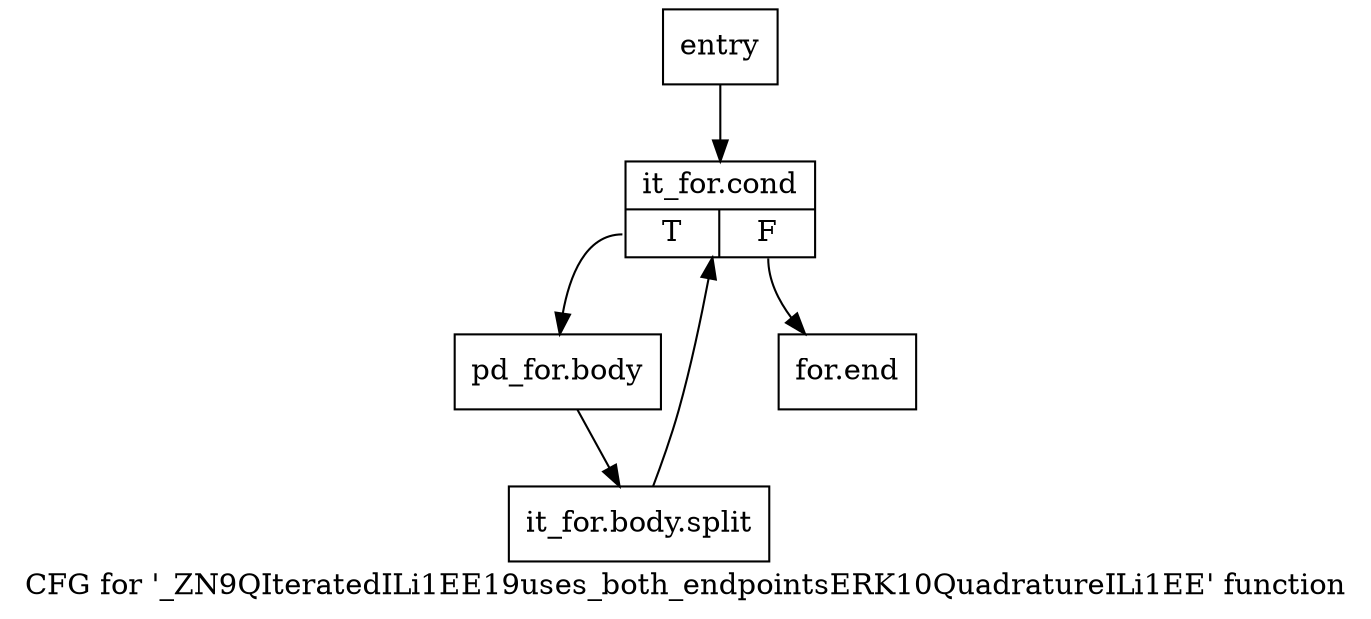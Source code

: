 digraph "CFG for '_ZN9QIteratedILi1EE19uses_both_endpointsERK10QuadratureILi1EE' function" {
	label="CFG for '_ZN9QIteratedILi1EE19uses_both_endpointsERK10QuadratureILi1EE' function";

	Node0x6eb01d0 [shape=record,label="{entry}"];
	Node0x6eb01d0 -> Node0x6eb0220;
	Node0x6eb0220 [shape=record,label="{it_for.cond|{<s0>T|<s1>F}}"];
	Node0x6eb0220:s0 -> Node0x6e87140;
	Node0x6eb0220:s1 -> Node0x6e87190;
	Node0x6e87140 [shape=record,label="{pd_for.body}"];
	Node0x6e87140 -> Node0xb121be0;
	Node0xb121be0 [shape=record,label="{it_for.body.split}"];
	Node0xb121be0 -> Node0x6eb0220;
	Node0x6e87190 [shape=record,label="{for.end}"];
}
